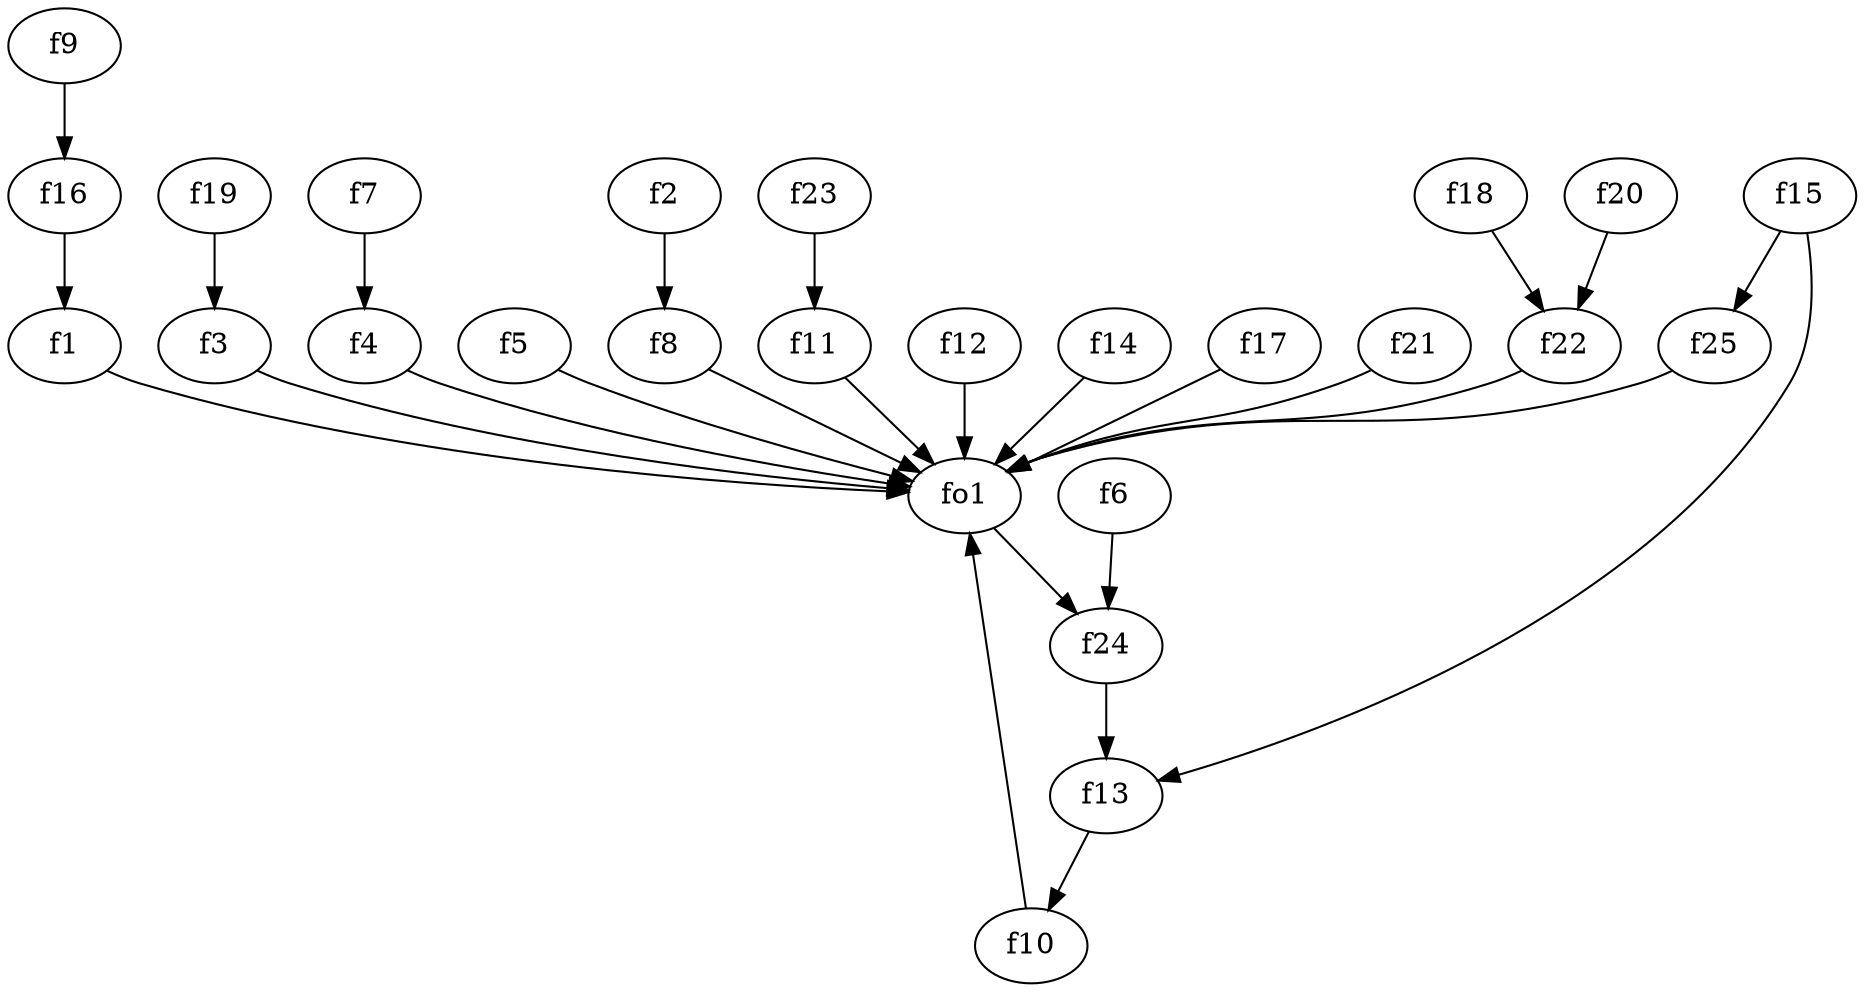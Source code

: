 strict digraph  {
f1;
f2;
f3;
f4;
f5;
f6;
f7;
f8;
f9;
f10;
f11;
f12;
f13;
f14;
f15;
f16;
f17;
f18;
f19;
f20;
f21;
f22;
f23;
f24;
f25;
fo1;
f1 -> fo1  [weight=2];
f2 -> f8  [weight=2];
f3 -> fo1  [weight=2];
f4 -> fo1  [weight=2];
f5 -> fo1  [weight=2];
f6 -> f24  [weight=2];
f7 -> f4  [weight=2];
f8 -> fo1  [weight=2];
f9 -> f16  [weight=2];
f10 -> fo1  [weight=2];
f11 -> fo1  [weight=2];
f12 -> fo1  [weight=2];
f13 -> f10  [weight=2];
f14 -> fo1  [weight=2];
f15 -> f25  [weight=2];
f15 -> f13  [weight=2];
f16 -> f1  [weight=2];
f17 -> fo1  [weight=2];
f18 -> f22  [weight=2];
f19 -> f3  [weight=2];
f20 -> f22  [weight=2];
f21 -> fo1  [weight=2];
f22 -> fo1  [weight=2];
f23 -> f11  [weight=2];
f24 -> f13  [weight=2];
f25 -> fo1  [weight=2];
fo1 -> f24  [weight=2];
}
